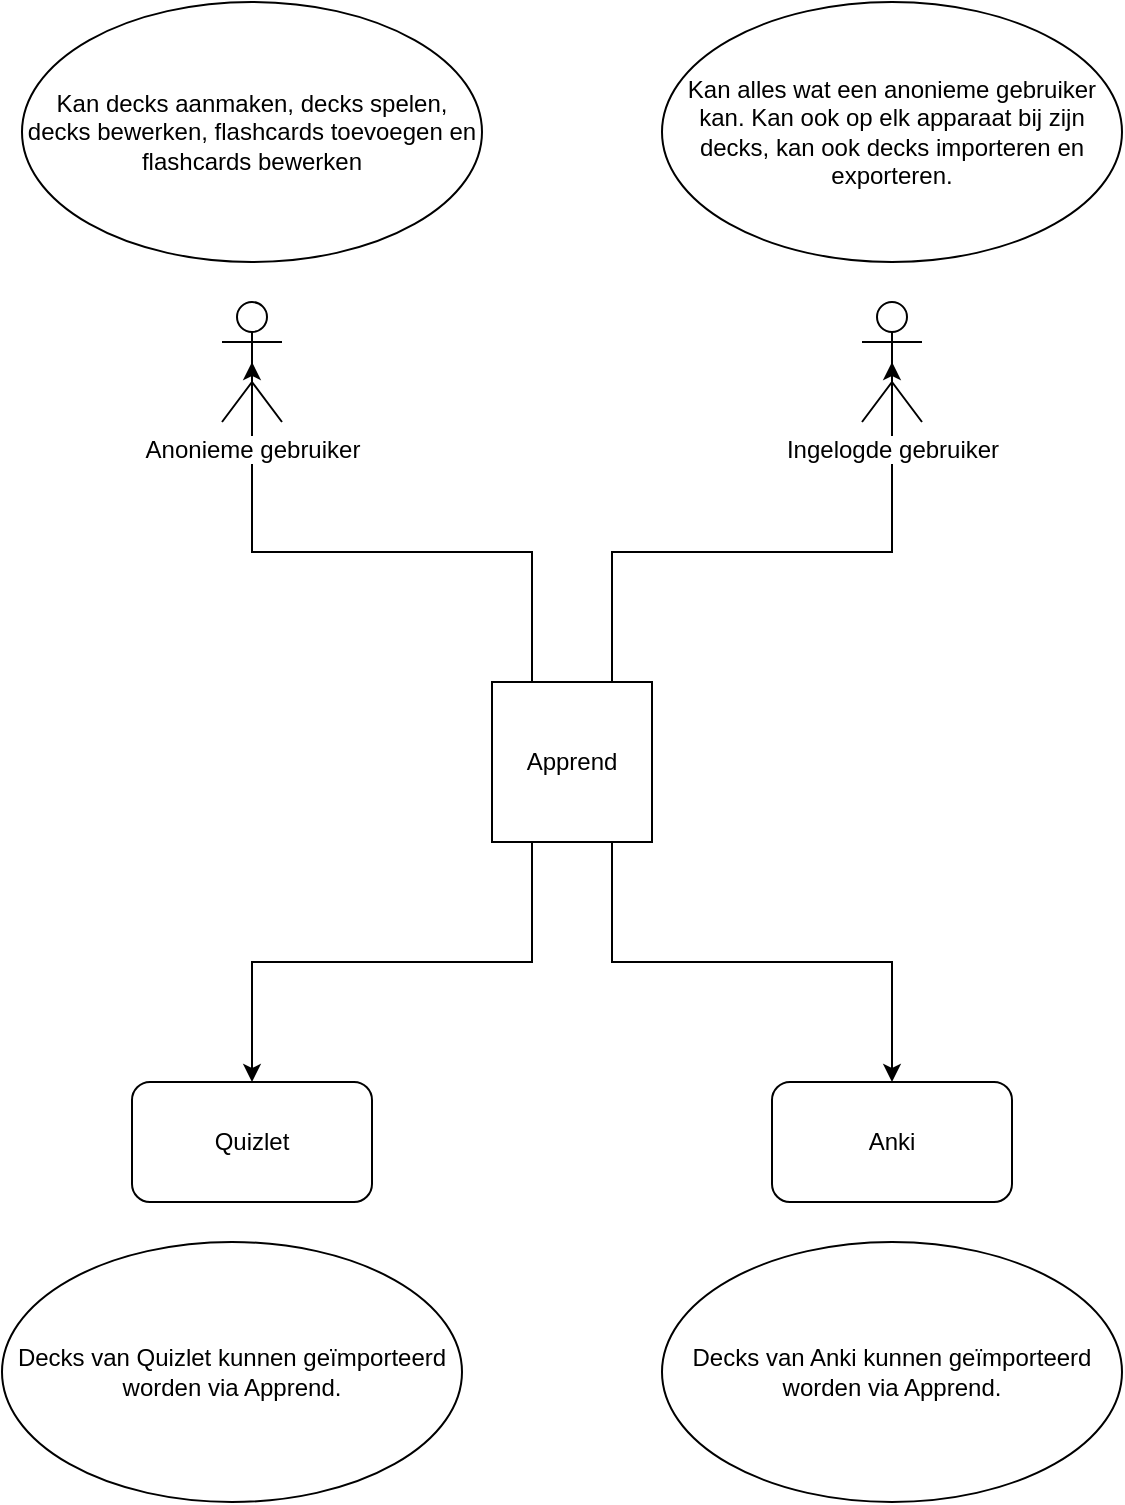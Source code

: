 <mxfile version="12.2.6" type="github" pages="1"><diagram id="of7WdnVYGQwyevePaI8D" name="Page-1"><mxGraphModel dx="1504" dy="587" grid="1" gridSize="10" guides="1" tooltips="1" connect="1" arrows="1" fold="1" page="1" pageScale="1" pageWidth="1654" pageHeight="1169" math="0" shadow="0"><root><mxCell id="0"/><mxCell id="1" parent="0"/><mxCell id="YE1s3zWSZET9TenGCxAw-25" style="edgeStyle=orthogonalEdgeStyle;rounded=0;orthogonalLoop=1;jettySize=auto;html=1;exitX=0.25;exitY=0;exitDx=0;exitDy=0;entryX=0.5;entryY=0.5;entryDx=0;entryDy=0;entryPerimeter=0;" edge="1" parent="1" source="YE1s3zWSZET9TenGCxAw-1" target="YE1s3zWSZET9TenGCxAw-3"><mxGeometry relative="1" as="geometry"/></mxCell><mxCell id="YE1s3zWSZET9TenGCxAw-27" style="edgeStyle=orthogonalEdgeStyle;rounded=0;orthogonalLoop=1;jettySize=auto;html=1;exitX=0.75;exitY=0;exitDx=0;exitDy=0;entryX=0.5;entryY=0.5;entryDx=0;entryDy=0;entryPerimeter=0;" edge="1" parent="1" source="YE1s3zWSZET9TenGCxAw-1" target="YE1s3zWSZET9TenGCxAw-4"><mxGeometry relative="1" as="geometry"/></mxCell><mxCell id="YE1s3zWSZET9TenGCxAw-28" style="edgeStyle=orthogonalEdgeStyle;rounded=0;orthogonalLoop=1;jettySize=auto;html=1;exitX=0.25;exitY=1;exitDx=0;exitDy=0;" edge="1" parent="1" source="YE1s3zWSZET9TenGCxAw-1" target="YE1s3zWSZET9TenGCxAw-10"><mxGeometry relative="1" as="geometry"/></mxCell><mxCell id="YE1s3zWSZET9TenGCxAw-29" style="edgeStyle=orthogonalEdgeStyle;rounded=0;orthogonalLoop=1;jettySize=auto;html=1;exitX=0.75;exitY=1;exitDx=0;exitDy=0;entryX=0.5;entryY=0;entryDx=0;entryDy=0;" edge="1" parent="1" source="YE1s3zWSZET9TenGCxAw-1" target="YE1s3zWSZET9TenGCxAw-11"><mxGeometry relative="1" as="geometry"/></mxCell><mxCell id="YE1s3zWSZET9TenGCxAw-1" value="&lt;span style=&quot;white-space: normal&quot;&gt;Apprend&lt;/span&gt;" style="whiteSpace=wrap;html=1;aspect=fixed;" vertex="1" parent="1"><mxGeometry x="415" y="420" width="80" height="80" as="geometry"/></mxCell><mxCell id="YE1s3zWSZET9TenGCxAw-3" value="Anonieme gebruiker" style="shape=umlActor;verticalLabelPosition=bottom;labelBackgroundColor=#ffffff;verticalAlign=top;html=1;outlineConnect=0;" vertex="1" parent="1"><mxGeometry x="280" y="230" width="30" height="60" as="geometry"/></mxCell><mxCell id="YE1s3zWSZET9TenGCxAw-4" value="Ingelogde gebruiker" style="shape=umlActor;verticalLabelPosition=bottom;labelBackgroundColor=#ffffff;verticalAlign=top;html=1;outlineConnect=0;" vertex="1" parent="1"><mxGeometry x="600" y="230" width="30" height="60" as="geometry"/></mxCell><mxCell id="YE1s3zWSZET9TenGCxAw-10" value="Quizlet" style="rounded=1;whiteSpace=wrap;html=1;" vertex="1" parent="1"><mxGeometry x="235" y="620" width="120" height="60" as="geometry"/></mxCell><mxCell id="YE1s3zWSZET9TenGCxAw-11" value="Anki" style="rounded=1;whiteSpace=wrap;html=1;" vertex="1" parent="1"><mxGeometry x="555" y="620" width="120" height="60" as="geometry"/></mxCell><mxCell id="YE1s3zWSZET9TenGCxAw-18" value="&lt;span style=&quot;white-space: normal&quot;&gt;Kan decks aanmaken, decks spelen, decks bewerken, flashcards toevoegen en flashcards bewerken&lt;/span&gt;" style="ellipse;whiteSpace=wrap;html=1;" vertex="1" parent="1"><mxGeometry x="180" y="80" width="230" height="130" as="geometry"/></mxCell><mxCell id="YE1s3zWSZET9TenGCxAw-19" value="&lt;span style=&quot;white-space: normal&quot;&gt;Kan alles wat een anonieme gebruiker kan. Kan ook op elk apparaat bij zijn decks, kan ook decks importeren en exporteren.&lt;/span&gt;" style="ellipse;whiteSpace=wrap;html=1;" vertex="1" parent="1"><mxGeometry x="500" y="80" width="230" height="130" as="geometry"/></mxCell><mxCell id="YE1s3zWSZET9TenGCxAw-20" value="&lt;span style=&quot;white-space: normal&quot;&gt;Decks van Quizlet kunnen geïmporteerd worden via Apprend.&lt;/span&gt;" style="ellipse;whiteSpace=wrap;html=1;" vertex="1" parent="1"><mxGeometry x="170" y="700" width="230" height="130" as="geometry"/></mxCell><mxCell id="YE1s3zWSZET9TenGCxAw-21" value="Decks van Anki kunnen geïmporteerd worden via Apprend." style="ellipse;whiteSpace=wrap;html=1;" vertex="1" parent="1"><mxGeometry x="500" y="700" width="230" height="130" as="geometry"/></mxCell></root></mxGraphModel></diagram></mxfile>